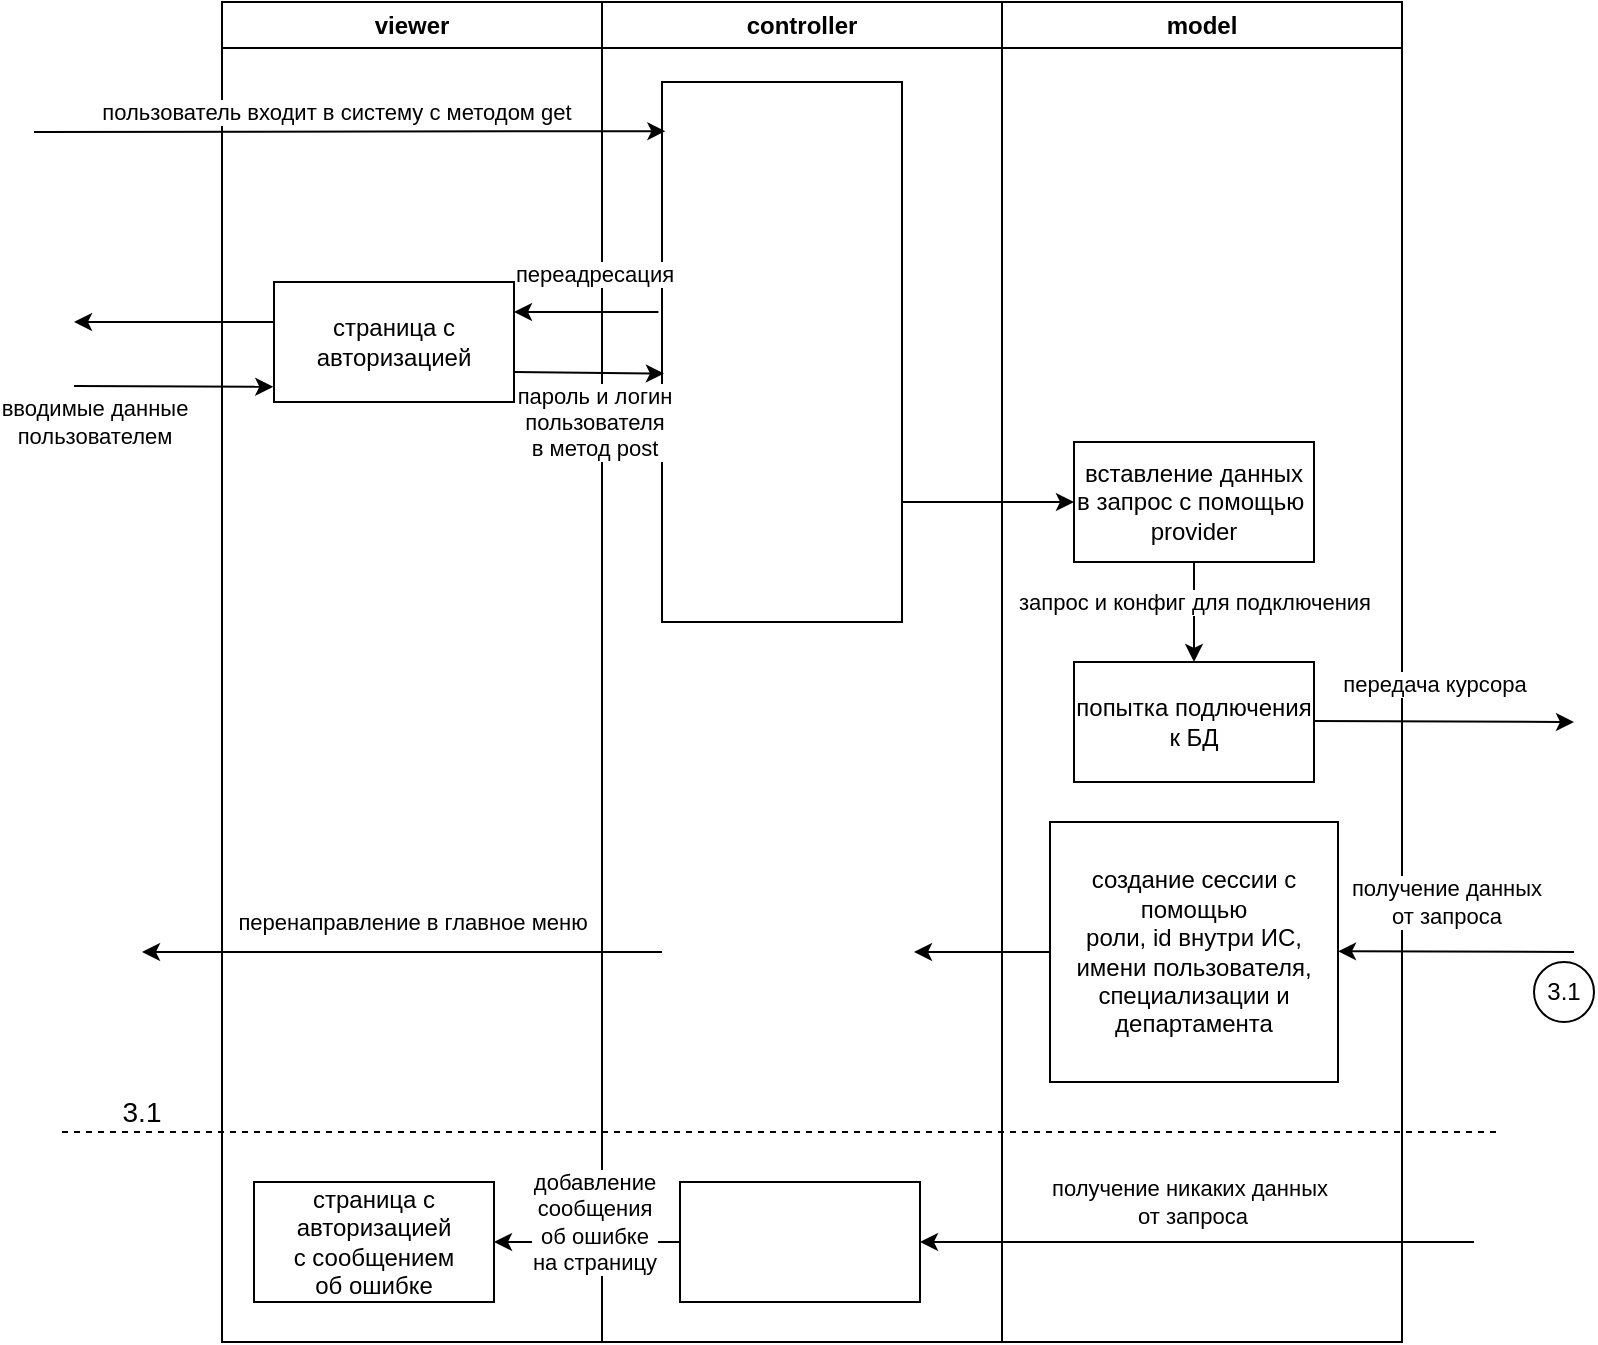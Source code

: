 <mxfile version="24.7.17">
  <diagram name="Страница — 1" id="8fz09ONww1OwgcXzLnte">
    <mxGraphModel dx="1687" dy="993" grid="1" gridSize="10" guides="1" tooltips="1" connect="1" arrows="1" fold="1" page="1" pageScale="1" pageWidth="827" pageHeight="1169" math="0" shadow="0">
      <root>
        <mxCell id="0" />
        <mxCell id="1" parent="0" />
        <mxCell id="1LH6ZCBSvTzN1FmaH12b-6" value="controller" style="swimlane;whiteSpace=wrap;html=1;" parent="1" vertex="1">
          <mxGeometry x="324" y="90" width="200" height="670" as="geometry" />
        </mxCell>
        <mxCell id="1LH6ZCBSvTzN1FmaH12b-5" value="viewer" style="swimlane;whiteSpace=wrap;html=1;" parent="1LH6ZCBSvTzN1FmaH12b-6" vertex="1">
          <mxGeometry x="-190" width="190" height="670" as="geometry" />
        </mxCell>
        <mxCell id="1LH6ZCBSvTzN1FmaH12b-12" value="страница с авторизацией" style="rounded=0;whiteSpace=wrap;html=1;" parent="1LH6ZCBSvTzN1FmaH12b-5" vertex="1">
          <mxGeometry x="26" y="140" width="120" height="60" as="geometry" />
        </mxCell>
        <mxCell id="ra5IvtY3AvrsIVkruxDb-3" value="" style="endArrow=classic;html=1;rounded=0;exitX=0;exitY=0.5;exitDx=0;exitDy=0;" parent="1LH6ZCBSvTzN1FmaH12b-5" edge="1">
          <mxGeometry width="50" height="50" relative="1" as="geometry">
            <mxPoint x="26" y="160" as="sourcePoint" />
            <mxPoint x="-74" y="160" as="targetPoint" />
          </mxGeometry>
        </mxCell>
        <mxCell id="6iYfaYoANjIVXUwLJkRz-2" value="" style="endArrow=none;dashed=1;html=1;rounded=0;" parent="1LH6ZCBSvTzN1FmaH12b-5" edge="1">
          <mxGeometry width="50" height="50" relative="1" as="geometry">
            <mxPoint x="-80" y="565" as="sourcePoint" />
            <mxPoint x="640" y="565" as="targetPoint" />
          </mxGeometry>
        </mxCell>
        <mxCell id="6iYfaYoANjIVXUwLJkRz-11" value="&lt;font style=&quot;font-size: 14px;&quot;&gt;3.1&lt;/font&gt;" style="text;html=1;align=center;verticalAlign=middle;whiteSpace=wrap;rounded=0;" parent="1LH6ZCBSvTzN1FmaH12b-5" vertex="1">
          <mxGeometry x="-70" y="540" width="60" height="30" as="geometry" />
        </mxCell>
        <mxCell id="ra5IvtY3AvrsIVkruxDb-1" value="" style="rounded=0;whiteSpace=wrap;html=1;" parent="1LH6ZCBSvTzN1FmaH12b-6" vertex="1">
          <mxGeometry x="30" y="40" width="120" height="270" as="geometry" />
        </mxCell>
        <mxCell id="ra5IvtY3AvrsIVkruxDb-2" value="" style="endArrow=classic;html=1;rounded=0;exitX=-0.015;exitY=0.426;exitDx=0;exitDy=0;entryX=1;entryY=0.25;entryDx=0;entryDy=0;exitPerimeter=0;" parent="1LH6ZCBSvTzN1FmaH12b-6" source="ra5IvtY3AvrsIVkruxDb-1" target="1LH6ZCBSvTzN1FmaH12b-12" edge="1">
          <mxGeometry width="50" height="50" relative="1" as="geometry">
            <mxPoint x="66" y="260" as="sourcePoint" />
            <mxPoint x="116" y="210" as="targetPoint" />
          </mxGeometry>
        </mxCell>
        <mxCell id="ra5IvtY3AvrsIVkruxDb-5" value="переадресация" style="edgeLabel;html=1;align=center;verticalAlign=middle;resizable=0;points=[];" parent="ra5IvtY3AvrsIVkruxDb-2" vertex="1" connectable="0">
          <mxGeometry x="-0.445" relative="1" as="geometry">
            <mxPoint x="-12" y="-19" as="offset" />
          </mxGeometry>
        </mxCell>
        <mxCell id="ra5IvtY3AvrsIVkruxDb-8" value="" style="endArrow=classic;html=1;rounded=0;exitX=1;exitY=0.75;exitDx=0;exitDy=0;entryX=0.008;entryY=0.54;entryDx=0;entryDy=0;entryPerimeter=0;" parent="1LH6ZCBSvTzN1FmaH12b-6" source="1LH6ZCBSvTzN1FmaH12b-12" target="ra5IvtY3AvrsIVkruxDb-1" edge="1">
          <mxGeometry width="50" height="50" relative="1" as="geometry">
            <mxPoint x="66" y="260" as="sourcePoint" />
            <mxPoint x="30" y="242.5" as="targetPoint" />
          </mxGeometry>
        </mxCell>
        <mxCell id="ra5IvtY3AvrsIVkruxDb-9" value="пароль и логин&lt;br&gt;пользователя &lt;br&gt;в метод post" style="edgeLabel;html=1;align=center;verticalAlign=middle;resizable=0;points=[];" parent="ra5IvtY3AvrsIVkruxDb-8" vertex="1" connectable="0">
          <mxGeometry x="-0.384" y="-2" relative="1" as="geometry">
            <mxPoint x="17" y="23" as="offset" />
          </mxGeometry>
        </mxCell>
        <mxCell id="ra5IvtY3AvrsIVkruxDb-10" value="" style="endArrow=classic;html=1;rounded=0;" parent="1LH6ZCBSvTzN1FmaH12b-6" edge="1">
          <mxGeometry width="50" height="50" relative="1" as="geometry">
            <mxPoint x="150" y="250" as="sourcePoint" />
            <mxPoint x="236" y="250" as="targetPoint" />
          </mxGeometry>
        </mxCell>
        <mxCell id="6iYfaYoANjIVXUwLJkRz-4" value="" style="endArrow=classic;html=1;rounded=0;entryX=1;entryY=0.5;entryDx=0;entryDy=0;" parent="1LH6ZCBSvTzN1FmaH12b-6" target="6iYfaYoANjIVXUwLJkRz-3" edge="1">
          <mxGeometry width="50" height="50" relative="1" as="geometry">
            <mxPoint x="436" y="620" as="sourcePoint" />
            <mxPoint x="355" y="660" as="targetPoint" />
          </mxGeometry>
        </mxCell>
        <mxCell id="6iYfaYoANjIVXUwLJkRz-5" value="получение никаких данных&amp;nbsp;&lt;br&gt;от запроса" style="edgeLabel;html=1;align=center;verticalAlign=middle;resizable=0;points=[];" parent="6iYfaYoANjIVXUwLJkRz-4" vertex="1" connectable="0">
          <mxGeometry x="-0.395" y="-2" relative="1" as="geometry">
            <mxPoint x="-57" y="-18" as="offset" />
          </mxGeometry>
        </mxCell>
        <mxCell id="6iYfaYoANjIVXUwLJkRz-3" value="" style="rounded=0;whiteSpace=wrap;html=1;" parent="1LH6ZCBSvTzN1FmaH12b-6" vertex="1">
          <mxGeometry x="39" y="590" width="120" height="60" as="geometry" />
        </mxCell>
        <mxCell id="6iYfaYoANjIVXUwLJkRz-9" value="" style="endArrow=classic;html=1;rounded=0;exitX=0;exitY=0.5;exitDx=0;exitDy=0;entryX=1;entryY=0.5;entryDx=0;entryDy=0;" parent="1LH6ZCBSvTzN1FmaH12b-6" source="6iYfaYoANjIVXUwLJkRz-3" target="6iYfaYoANjIVXUwLJkRz-8" edge="1">
          <mxGeometry width="50" height="50" relative="1" as="geometry">
            <mxPoint x="46" y="580" as="sourcePoint" />
            <mxPoint x="-34" y="620" as="targetPoint" />
          </mxGeometry>
        </mxCell>
        <mxCell id="6iYfaYoANjIVXUwLJkRz-10" value="добавление &lt;br&gt;сообщения&lt;br&gt;об ошибке&lt;br&gt;на страницу" style="edgeLabel;html=1;align=center;verticalAlign=middle;resizable=0;points=[];" parent="6iYfaYoANjIVXUwLJkRz-9" vertex="1" connectable="0">
          <mxGeometry x="-0.44" y="2" relative="1" as="geometry">
            <mxPoint x="-17" y="-12" as="offset" />
          </mxGeometry>
        </mxCell>
        <mxCell id="6iYfaYoANjIVXUwLJkRz-8" value="страница с авторизацией&lt;br&gt;с сообщением&lt;br&gt;об ошибке" style="rounded=0;whiteSpace=wrap;html=1;" parent="1LH6ZCBSvTzN1FmaH12b-6" vertex="1">
          <mxGeometry x="-174" y="590" width="120" height="60" as="geometry" />
        </mxCell>
        <mxCell id="ra5IvtY3AvrsIVkruxDb-22" value="" style="endArrow=classic;html=1;rounded=0;" parent="1LH6ZCBSvTzN1FmaH12b-6" edge="1">
          <mxGeometry width="50" height="50" relative="1" as="geometry">
            <mxPoint x="30" y="475" as="sourcePoint" />
            <mxPoint x="-230" y="475" as="targetPoint" />
          </mxGeometry>
        </mxCell>
        <mxCell id="ra5IvtY3AvrsIVkruxDb-23" value="перенаправление в главное меню" style="edgeLabel;html=1;align=center;verticalAlign=middle;resizable=0;points=[];" parent="ra5IvtY3AvrsIVkruxDb-22" vertex="1" connectable="0">
          <mxGeometry x="0.239" y="-1" relative="1" as="geometry">
            <mxPoint x="36" y="-14" as="offset" />
          </mxGeometry>
        </mxCell>
        <mxCell id="1LH6ZCBSvTzN1FmaH12b-7" value="model" style="swimlane;whiteSpace=wrap;html=1;" parent="1" vertex="1">
          <mxGeometry x="524" y="90" width="200" height="670" as="geometry" />
        </mxCell>
        <mxCell id="ra5IvtY3AvrsIVkruxDb-12" value="вставление данных&lt;br&gt;в запрос с помощью&amp;nbsp;&lt;br&gt;provider" style="rounded=0;whiteSpace=wrap;html=1;" parent="1LH6ZCBSvTzN1FmaH12b-7" vertex="1">
          <mxGeometry x="36" y="220" width="120" height="60" as="geometry" />
        </mxCell>
        <mxCell id="ra5IvtY3AvrsIVkruxDb-13" value="попытка подлючения&lt;br&gt;к БД" style="rounded=0;whiteSpace=wrap;html=1;" parent="1LH6ZCBSvTzN1FmaH12b-7" vertex="1">
          <mxGeometry x="36" y="330" width="120" height="60" as="geometry" />
        </mxCell>
        <mxCell id="ra5IvtY3AvrsIVkruxDb-14" value="" style="endArrow=classic;html=1;rounded=0;exitX=0.5;exitY=1;exitDx=0;exitDy=0;" parent="1LH6ZCBSvTzN1FmaH12b-7" source="ra5IvtY3AvrsIVkruxDb-12" target="ra5IvtY3AvrsIVkruxDb-13" edge="1">
          <mxGeometry width="50" height="50" relative="1" as="geometry">
            <mxPoint x="-134" y="260" as="sourcePoint" />
            <mxPoint x="-84" y="210" as="targetPoint" />
          </mxGeometry>
        </mxCell>
        <mxCell id="ra5IvtY3AvrsIVkruxDb-15" value="запрос и конфиг для подключения" style="edgeLabel;html=1;align=center;verticalAlign=middle;resizable=0;points=[];" parent="ra5IvtY3AvrsIVkruxDb-14" vertex="1" connectable="0">
          <mxGeometry x="-0.133" relative="1" as="geometry">
            <mxPoint y="-2" as="offset" />
          </mxGeometry>
        </mxCell>
        <mxCell id="ra5IvtY3AvrsIVkruxDb-20" value="создание сессии с помощью&lt;br&gt;роли, id внутри ИС,&lt;br&gt;имени пользователя,&lt;br&gt;специализации и департамента" style="rounded=0;whiteSpace=wrap;html=1;" parent="1LH6ZCBSvTzN1FmaH12b-7" vertex="1">
          <mxGeometry x="24" y="410" width="144" height="130" as="geometry" />
        </mxCell>
        <mxCell id="1LH6ZCBSvTzN1FmaH12b-8" value="" style="endArrow=classic;html=1;rounded=0;entryX=0.014;entryY=0.091;entryDx=0;entryDy=0;entryPerimeter=0;" parent="1" target="ra5IvtY3AvrsIVkruxDb-1" edge="1">
          <mxGeometry width="50" height="50" relative="1" as="geometry">
            <mxPoint x="40" y="155" as="sourcePoint" />
            <mxPoint x="390" y="160" as="targetPoint" />
          </mxGeometry>
        </mxCell>
        <mxCell id="1LH6ZCBSvTzN1FmaH12b-9" value="пользователь входит в систему с методом get" style="edgeLabel;html=1;align=center;verticalAlign=middle;resizable=0;points=[];" parent="1LH6ZCBSvTzN1FmaH12b-8" vertex="1" connectable="0">
          <mxGeometry x="0.373" y="-1" relative="1" as="geometry">
            <mxPoint x="-66" y="-11" as="offset" />
          </mxGeometry>
        </mxCell>
        <mxCell id="ra5IvtY3AvrsIVkruxDb-4" value="" style="endArrow=classic;html=1;rounded=0;entryX=-0.003;entryY=0.873;entryDx=0;entryDy=0;entryPerimeter=0;" parent="1" target="1LH6ZCBSvTzN1FmaH12b-12" edge="1">
          <mxGeometry width="50" height="50" relative="1" as="geometry">
            <mxPoint x="60" y="282" as="sourcePoint" />
            <mxPoint x="440" y="300" as="targetPoint" />
          </mxGeometry>
        </mxCell>
        <mxCell id="ra5IvtY3AvrsIVkruxDb-6" value="вводимые данные&lt;div&gt;пользователем&lt;/div&gt;" style="edgeLabel;html=1;align=center;verticalAlign=middle;resizable=0;points=[];" parent="ra5IvtY3AvrsIVkruxDb-4" vertex="1" connectable="0">
          <mxGeometry x="-0.121" relative="1" as="geometry">
            <mxPoint x="-34" y="18" as="offset" />
          </mxGeometry>
        </mxCell>
        <mxCell id="ra5IvtY3AvrsIVkruxDb-16" value="" style="endArrow=classic;html=1;rounded=0;" parent="1" edge="1">
          <mxGeometry width="50" height="50" relative="1" as="geometry">
            <mxPoint x="680" y="449.5" as="sourcePoint" />
            <mxPoint x="810" y="450" as="targetPoint" />
          </mxGeometry>
        </mxCell>
        <mxCell id="ra5IvtY3AvrsIVkruxDb-17" value="передача курсора" style="edgeLabel;html=1;align=center;verticalAlign=middle;resizable=0;points=[];" parent="ra5IvtY3AvrsIVkruxDb-16" vertex="1" connectable="0">
          <mxGeometry x="0.262" y="1" relative="1" as="geometry">
            <mxPoint x="-22" y="-18" as="offset" />
          </mxGeometry>
        </mxCell>
        <mxCell id="E_NmdWdhPGgXAlpGMeVr-1" value="3.1" style="ellipse;whiteSpace=wrap;html=1;aspect=fixed;" vertex="1" parent="1">
          <mxGeometry x="790" y="570" width="30" height="30" as="geometry" />
        </mxCell>
        <mxCell id="ra5IvtY3AvrsIVkruxDb-18" value="" style="endArrow=classic;html=1;rounded=0;" parent="1" edge="1">
          <mxGeometry width="50" height="50" relative="1" as="geometry">
            <mxPoint x="810" y="565" as="sourcePoint" />
            <mxPoint x="692" y="564.66" as="targetPoint" />
          </mxGeometry>
        </mxCell>
        <mxCell id="ra5IvtY3AvrsIVkruxDb-19" value="получение данных&lt;br&gt;от запроса" style="edgeLabel;html=1;align=center;verticalAlign=middle;resizable=0;points=[];" parent="ra5IvtY3AvrsIVkruxDb-18" vertex="1" connectable="0">
          <mxGeometry x="-0.395" y="-2" relative="1" as="geometry">
            <mxPoint x="-29" y="-23" as="offset" />
          </mxGeometry>
        </mxCell>
        <mxCell id="E_NmdWdhPGgXAlpGMeVr-2" value="" style="endArrow=classic;html=1;rounded=0;exitX=0;exitY=0.5;exitDx=0;exitDy=0;" edge="1" parent="1" source="ra5IvtY3AvrsIVkruxDb-20">
          <mxGeometry width="50" height="50" relative="1" as="geometry">
            <mxPoint x="440" y="600" as="sourcePoint" />
            <mxPoint x="480" y="565" as="targetPoint" />
          </mxGeometry>
        </mxCell>
      </root>
    </mxGraphModel>
  </diagram>
</mxfile>
